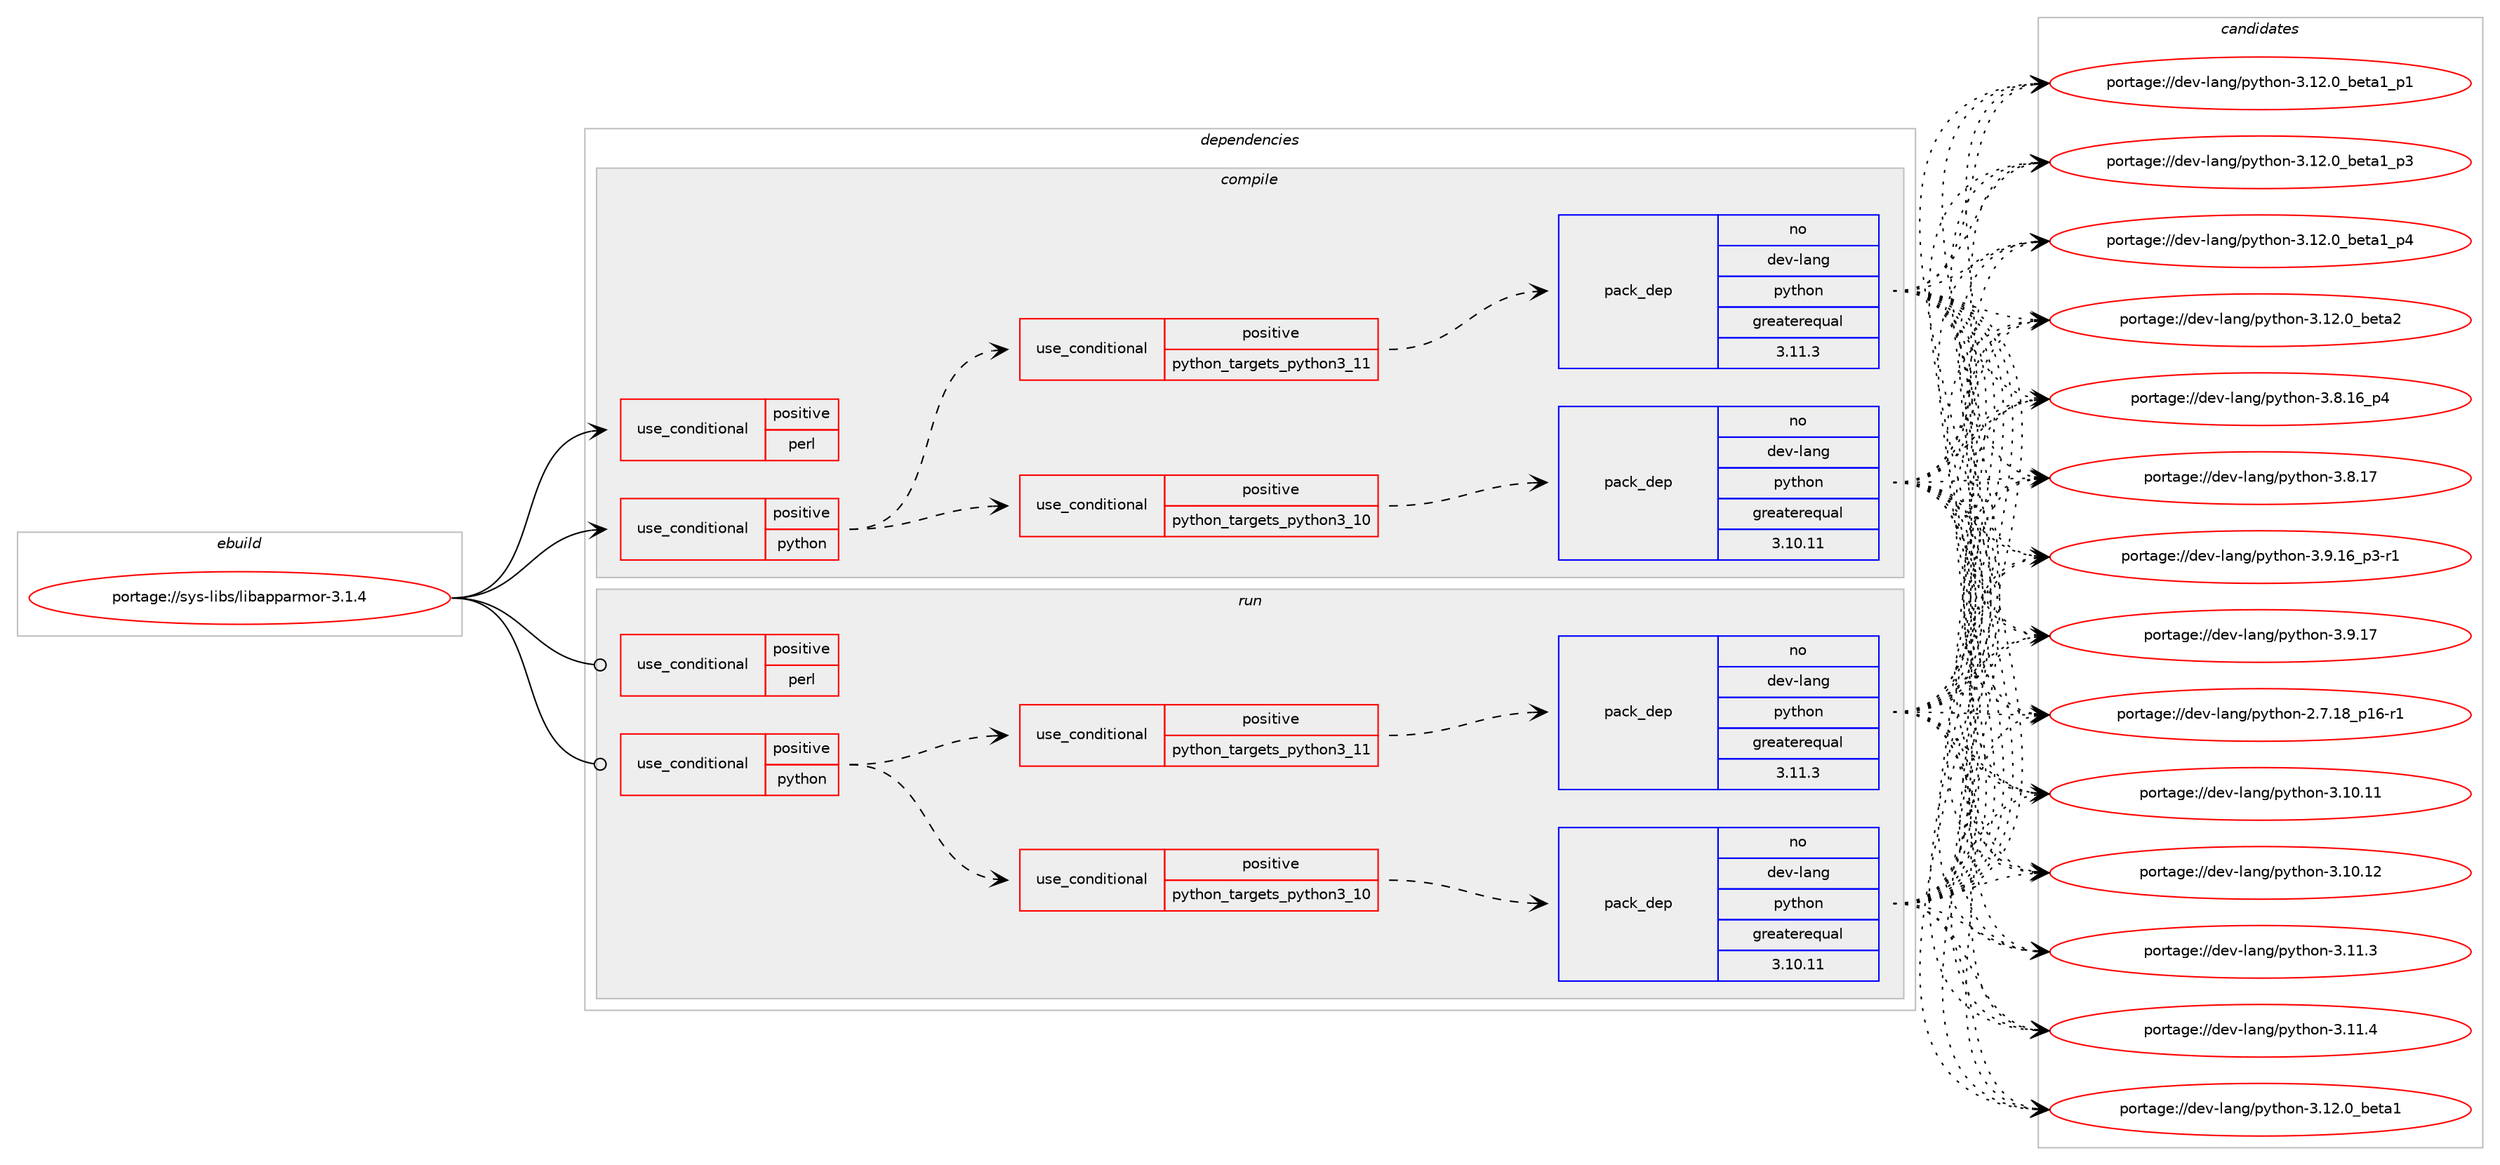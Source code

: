 digraph prolog {

# *************
# Graph options
# *************

newrank=true;
concentrate=true;
compound=true;
graph [rankdir=LR,fontname=Helvetica,fontsize=10,ranksep=1.5];#, ranksep=2.5, nodesep=0.2];
edge  [arrowhead=vee];
node  [fontname=Helvetica,fontsize=10];

# **********
# The ebuild
# **********

subgraph cluster_leftcol {
color=gray;
rank=same;
label=<<i>ebuild</i>>;
id [label="portage://sys-libs/libapparmor-3.1.4", color=red, width=4, href="../sys-libs/libapparmor-3.1.4.svg"];
}

# ****************
# The dependencies
# ****************

subgraph cluster_midcol {
color=gray;
label=<<i>dependencies</i>>;
subgraph cluster_compile {
fillcolor="#eeeeee";
style=filled;
label=<<i>compile</i>>;
subgraph cond1330 {
dependency2277 [label=<<TABLE BORDER="0" CELLBORDER="1" CELLSPACING="0" CELLPADDING="4"><TR><TD ROWSPAN="3" CELLPADDING="10">use_conditional</TD></TR><TR><TD>positive</TD></TR><TR><TD>perl</TD></TR></TABLE>>, shape=none, color=red];
# *** BEGIN UNKNOWN DEPENDENCY TYPE (TODO) ***
# dependency2277 -> package_dependency(portage://sys-libs/libapparmor-3.1.4,install,no,dev-lang,perl,none,[,,],any_same_slot,[])
# *** END UNKNOWN DEPENDENCY TYPE (TODO) ***

}
id:e -> dependency2277:w [weight=20,style="solid",arrowhead="vee"];
subgraph cond1331 {
dependency2278 [label=<<TABLE BORDER="0" CELLBORDER="1" CELLSPACING="0" CELLPADDING="4"><TR><TD ROWSPAN="3" CELLPADDING="10">use_conditional</TD></TR><TR><TD>positive</TD></TR><TR><TD>python</TD></TR></TABLE>>, shape=none, color=red];
subgraph cond1332 {
dependency2279 [label=<<TABLE BORDER="0" CELLBORDER="1" CELLSPACING="0" CELLPADDING="4"><TR><TD ROWSPAN="3" CELLPADDING="10">use_conditional</TD></TR><TR><TD>positive</TD></TR><TR><TD>python_targets_python3_10</TD></TR></TABLE>>, shape=none, color=red];
subgraph pack922 {
dependency2280 [label=<<TABLE BORDER="0" CELLBORDER="1" CELLSPACING="0" CELLPADDING="4" WIDTH="220"><TR><TD ROWSPAN="6" CELLPADDING="30">pack_dep</TD></TR><TR><TD WIDTH="110">no</TD></TR><TR><TD>dev-lang</TD></TR><TR><TD>python</TD></TR><TR><TD>greaterequal</TD></TR><TR><TD>3.10.11</TD></TR></TABLE>>, shape=none, color=blue];
}
dependency2279:e -> dependency2280:w [weight=20,style="dashed",arrowhead="vee"];
}
dependency2278:e -> dependency2279:w [weight=20,style="dashed",arrowhead="vee"];
subgraph cond1333 {
dependency2281 [label=<<TABLE BORDER="0" CELLBORDER="1" CELLSPACING="0" CELLPADDING="4"><TR><TD ROWSPAN="3" CELLPADDING="10">use_conditional</TD></TR><TR><TD>positive</TD></TR><TR><TD>python_targets_python3_11</TD></TR></TABLE>>, shape=none, color=red];
subgraph pack923 {
dependency2282 [label=<<TABLE BORDER="0" CELLBORDER="1" CELLSPACING="0" CELLPADDING="4" WIDTH="220"><TR><TD ROWSPAN="6" CELLPADDING="30">pack_dep</TD></TR><TR><TD WIDTH="110">no</TD></TR><TR><TD>dev-lang</TD></TR><TR><TD>python</TD></TR><TR><TD>greaterequal</TD></TR><TR><TD>3.11.3</TD></TR></TABLE>>, shape=none, color=blue];
}
dependency2281:e -> dependency2282:w [weight=20,style="dashed",arrowhead="vee"];
}
dependency2278:e -> dependency2281:w [weight=20,style="dashed",arrowhead="vee"];
}
id:e -> dependency2278:w [weight=20,style="solid",arrowhead="vee"];
}
subgraph cluster_compileandrun {
fillcolor="#eeeeee";
style=filled;
label=<<i>compile and run</i>>;
}
subgraph cluster_run {
fillcolor="#eeeeee";
style=filled;
label=<<i>run</i>>;
subgraph cond1334 {
dependency2283 [label=<<TABLE BORDER="0" CELLBORDER="1" CELLSPACING="0" CELLPADDING="4"><TR><TD ROWSPAN="3" CELLPADDING="10">use_conditional</TD></TR><TR><TD>positive</TD></TR><TR><TD>perl</TD></TR></TABLE>>, shape=none, color=red];
# *** BEGIN UNKNOWN DEPENDENCY TYPE (TODO) ***
# dependency2283 -> package_dependency(portage://sys-libs/libapparmor-3.1.4,run,no,dev-lang,perl,none,[,,],any_same_slot,[])
# *** END UNKNOWN DEPENDENCY TYPE (TODO) ***

}
id:e -> dependency2283:w [weight=20,style="solid",arrowhead="odot"];
subgraph cond1335 {
dependency2284 [label=<<TABLE BORDER="0" CELLBORDER="1" CELLSPACING="0" CELLPADDING="4"><TR><TD ROWSPAN="3" CELLPADDING="10">use_conditional</TD></TR><TR><TD>positive</TD></TR><TR><TD>python</TD></TR></TABLE>>, shape=none, color=red];
subgraph cond1336 {
dependency2285 [label=<<TABLE BORDER="0" CELLBORDER="1" CELLSPACING="0" CELLPADDING="4"><TR><TD ROWSPAN="3" CELLPADDING="10">use_conditional</TD></TR><TR><TD>positive</TD></TR><TR><TD>python_targets_python3_10</TD></TR></TABLE>>, shape=none, color=red];
subgraph pack924 {
dependency2286 [label=<<TABLE BORDER="0" CELLBORDER="1" CELLSPACING="0" CELLPADDING="4" WIDTH="220"><TR><TD ROWSPAN="6" CELLPADDING="30">pack_dep</TD></TR><TR><TD WIDTH="110">no</TD></TR><TR><TD>dev-lang</TD></TR><TR><TD>python</TD></TR><TR><TD>greaterequal</TD></TR><TR><TD>3.10.11</TD></TR></TABLE>>, shape=none, color=blue];
}
dependency2285:e -> dependency2286:w [weight=20,style="dashed",arrowhead="vee"];
}
dependency2284:e -> dependency2285:w [weight=20,style="dashed",arrowhead="vee"];
subgraph cond1337 {
dependency2287 [label=<<TABLE BORDER="0" CELLBORDER="1" CELLSPACING="0" CELLPADDING="4"><TR><TD ROWSPAN="3" CELLPADDING="10">use_conditional</TD></TR><TR><TD>positive</TD></TR><TR><TD>python_targets_python3_11</TD></TR></TABLE>>, shape=none, color=red];
subgraph pack925 {
dependency2288 [label=<<TABLE BORDER="0" CELLBORDER="1" CELLSPACING="0" CELLPADDING="4" WIDTH="220"><TR><TD ROWSPAN="6" CELLPADDING="30">pack_dep</TD></TR><TR><TD WIDTH="110">no</TD></TR><TR><TD>dev-lang</TD></TR><TR><TD>python</TD></TR><TR><TD>greaterequal</TD></TR><TR><TD>3.11.3</TD></TR></TABLE>>, shape=none, color=blue];
}
dependency2287:e -> dependency2288:w [weight=20,style="dashed",arrowhead="vee"];
}
dependency2284:e -> dependency2287:w [weight=20,style="dashed",arrowhead="vee"];
}
id:e -> dependency2284:w [weight=20,style="solid",arrowhead="odot"];
}
}

# **************
# The candidates
# **************

subgraph cluster_choices {
rank=same;
color=gray;
label=<<i>candidates</i>>;

subgraph choice922 {
color=black;
nodesep=1;
choice100101118451089711010347112121116104111110455046554649569511249544511449 [label="portage://dev-lang/python-2.7.18_p16-r1", color=red, width=4,href="../dev-lang/python-2.7.18_p16-r1.svg"];
choice1001011184510897110103471121211161041111104551464948464949 [label="portage://dev-lang/python-3.10.11", color=red, width=4,href="../dev-lang/python-3.10.11.svg"];
choice1001011184510897110103471121211161041111104551464948464950 [label="portage://dev-lang/python-3.10.12", color=red, width=4,href="../dev-lang/python-3.10.12.svg"];
choice10010111845108971101034711212111610411111045514649494651 [label="portage://dev-lang/python-3.11.3", color=red, width=4,href="../dev-lang/python-3.11.3.svg"];
choice10010111845108971101034711212111610411111045514649494652 [label="portage://dev-lang/python-3.11.4", color=red, width=4,href="../dev-lang/python-3.11.4.svg"];
choice1001011184510897110103471121211161041111104551464950464895981011169749 [label="portage://dev-lang/python-3.12.0_beta1", color=red, width=4,href="../dev-lang/python-3.12.0_beta1.svg"];
choice10010111845108971101034711212111610411111045514649504648959810111697499511249 [label="portage://dev-lang/python-3.12.0_beta1_p1", color=red, width=4,href="../dev-lang/python-3.12.0_beta1_p1.svg"];
choice10010111845108971101034711212111610411111045514649504648959810111697499511251 [label="portage://dev-lang/python-3.12.0_beta1_p3", color=red, width=4,href="../dev-lang/python-3.12.0_beta1_p3.svg"];
choice10010111845108971101034711212111610411111045514649504648959810111697499511252 [label="portage://dev-lang/python-3.12.0_beta1_p4", color=red, width=4,href="../dev-lang/python-3.12.0_beta1_p4.svg"];
choice1001011184510897110103471121211161041111104551464950464895981011169750 [label="portage://dev-lang/python-3.12.0_beta2", color=red, width=4,href="../dev-lang/python-3.12.0_beta2.svg"];
choice100101118451089711010347112121116104111110455146564649549511252 [label="portage://dev-lang/python-3.8.16_p4", color=red, width=4,href="../dev-lang/python-3.8.16_p4.svg"];
choice10010111845108971101034711212111610411111045514656464955 [label="portage://dev-lang/python-3.8.17", color=red, width=4,href="../dev-lang/python-3.8.17.svg"];
choice1001011184510897110103471121211161041111104551465746495495112514511449 [label="portage://dev-lang/python-3.9.16_p3-r1", color=red, width=4,href="../dev-lang/python-3.9.16_p3-r1.svg"];
choice10010111845108971101034711212111610411111045514657464955 [label="portage://dev-lang/python-3.9.17", color=red, width=4,href="../dev-lang/python-3.9.17.svg"];
dependency2280:e -> choice100101118451089711010347112121116104111110455046554649569511249544511449:w [style=dotted,weight="100"];
dependency2280:e -> choice1001011184510897110103471121211161041111104551464948464949:w [style=dotted,weight="100"];
dependency2280:e -> choice1001011184510897110103471121211161041111104551464948464950:w [style=dotted,weight="100"];
dependency2280:e -> choice10010111845108971101034711212111610411111045514649494651:w [style=dotted,weight="100"];
dependency2280:e -> choice10010111845108971101034711212111610411111045514649494652:w [style=dotted,weight="100"];
dependency2280:e -> choice1001011184510897110103471121211161041111104551464950464895981011169749:w [style=dotted,weight="100"];
dependency2280:e -> choice10010111845108971101034711212111610411111045514649504648959810111697499511249:w [style=dotted,weight="100"];
dependency2280:e -> choice10010111845108971101034711212111610411111045514649504648959810111697499511251:w [style=dotted,weight="100"];
dependency2280:e -> choice10010111845108971101034711212111610411111045514649504648959810111697499511252:w [style=dotted,weight="100"];
dependency2280:e -> choice1001011184510897110103471121211161041111104551464950464895981011169750:w [style=dotted,weight="100"];
dependency2280:e -> choice100101118451089711010347112121116104111110455146564649549511252:w [style=dotted,weight="100"];
dependency2280:e -> choice10010111845108971101034711212111610411111045514656464955:w [style=dotted,weight="100"];
dependency2280:e -> choice1001011184510897110103471121211161041111104551465746495495112514511449:w [style=dotted,weight="100"];
dependency2280:e -> choice10010111845108971101034711212111610411111045514657464955:w [style=dotted,weight="100"];
}
subgraph choice923 {
color=black;
nodesep=1;
choice100101118451089711010347112121116104111110455046554649569511249544511449 [label="portage://dev-lang/python-2.7.18_p16-r1", color=red, width=4,href="../dev-lang/python-2.7.18_p16-r1.svg"];
choice1001011184510897110103471121211161041111104551464948464949 [label="portage://dev-lang/python-3.10.11", color=red, width=4,href="../dev-lang/python-3.10.11.svg"];
choice1001011184510897110103471121211161041111104551464948464950 [label="portage://dev-lang/python-3.10.12", color=red, width=4,href="../dev-lang/python-3.10.12.svg"];
choice10010111845108971101034711212111610411111045514649494651 [label="portage://dev-lang/python-3.11.3", color=red, width=4,href="../dev-lang/python-3.11.3.svg"];
choice10010111845108971101034711212111610411111045514649494652 [label="portage://dev-lang/python-3.11.4", color=red, width=4,href="../dev-lang/python-3.11.4.svg"];
choice1001011184510897110103471121211161041111104551464950464895981011169749 [label="portage://dev-lang/python-3.12.0_beta1", color=red, width=4,href="../dev-lang/python-3.12.0_beta1.svg"];
choice10010111845108971101034711212111610411111045514649504648959810111697499511249 [label="portage://dev-lang/python-3.12.0_beta1_p1", color=red, width=4,href="../dev-lang/python-3.12.0_beta1_p1.svg"];
choice10010111845108971101034711212111610411111045514649504648959810111697499511251 [label="portage://dev-lang/python-3.12.0_beta1_p3", color=red, width=4,href="../dev-lang/python-3.12.0_beta1_p3.svg"];
choice10010111845108971101034711212111610411111045514649504648959810111697499511252 [label="portage://dev-lang/python-3.12.0_beta1_p4", color=red, width=4,href="../dev-lang/python-3.12.0_beta1_p4.svg"];
choice1001011184510897110103471121211161041111104551464950464895981011169750 [label="portage://dev-lang/python-3.12.0_beta2", color=red, width=4,href="../dev-lang/python-3.12.0_beta2.svg"];
choice100101118451089711010347112121116104111110455146564649549511252 [label="portage://dev-lang/python-3.8.16_p4", color=red, width=4,href="../dev-lang/python-3.8.16_p4.svg"];
choice10010111845108971101034711212111610411111045514656464955 [label="portage://dev-lang/python-3.8.17", color=red, width=4,href="../dev-lang/python-3.8.17.svg"];
choice1001011184510897110103471121211161041111104551465746495495112514511449 [label="portage://dev-lang/python-3.9.16_p3-r1", color=red, width=4,href="../dev-lang/python-3.9.16_p3-r1.svg"];
choice10010111845108971101034711212111610411111045514657464955 [label="portage://dev-lang/python-3.9.17", color=red, width=4,href="../dev-lang/python-3.9.17.svg"];
dependency2282:e -> choice100101118451089711010347112121116104111110455046554649569511249544511449:w [style=dotted,weight="100"];
dependency2282:e -> choice1001011184510897110103471121211161041111104551464948464949:w [style=dotted,weight="100"];
dependency2282:e -> choice1001011184510897110103471121211161041111104551464948464950:w [style=dotted,weight="100"];
dependency2282:e -> choice10010111845108971101034711212111610411111045514649494651:w [style=dotted,weight="100"];
dependency2282:e -> choice10010111845108971101034711212111610411111045514649494652:w [style=dotted,weight="100"];
dependency2282:e -> choice1001011184510897110103471121211161041111104551464950464895981011169749:w [style=dotted,weight="100"];
dependency2282:e -> choice10010111845108971101034711212111610411111045514649504648959810111697499511249:w [style=dotted,weight="100"];
dependency2282:e -> choice10010111845108971101034711212111610411111045514649504648959810111697499511251:w [style=dotted,weight="100"];
dependency2282:e -> choice10010111845108971101034711212111610411111045514649504648959810111697499511252:w [style=dotted,weight="100"];
dependency2282:e -> choice1001011184510897110103471121211161041111104551464950464895981011169750:w [style=dotted,weight="100"];
dependency2282:e -> choice100101118451089711010347112121116104111110455146564649549511252:w [style=dotted,weight="100"];
dependency2282:e -> choice10010111845108971101034711212111610411111045514656464955:w [style=dotted,weight="100"];
dependency2282:e -> choice1001011184510897110103471121211161041111104551465746495495112514511449:w [style=dotted,weight="100"];
dependency2282:e -> choice10010111845108971101034711212111610411111045514657464955:w [style=dotted,weight="100"];
}
subgraph choice924 {
color=black;
nodesep=1;
choice100101118451089711010347112121116104111110455046554649569511249544511449 [label="portage://dev-lang/python-2.7.18_p16-r1", color=red, width=4,href="../dev-lang/python-2.7.18_p16-r1.svg"];
choice1001011184510897110103471121211161041111104551464948464949 [label="portage://dev-lang/python-3.10.11", color=red, width=4,href="../dev-lang/python-3.10.11.svg"];
choice1001011184510897110103471121211161041111104551464948464950 [label="portage://dev-lang/python-3.10.12", color=red, width=4,href="../dev-lang/python-3.10.12.svg"];
choice10010111845108971101034711212111610411111045514649494651 [label="portage://dev-lang/python-3.11.3", color=red, width=4,href="../dev-lang/python-3.11.3.svg"];
choice10010111845108971101034711212111610411111045514649494652 [label="portage://dev-lang/python-3.11.4", color=red, width=4,href="../dev-lang/python-3.11.4.svg"];
choice1001011184510897110103471121211161041111104551464950464895981011169749 [label="portage://dev-lang/python-3.12.0_beta1", color=red, width=4,href="../dev-lang/python-3.12.0_beta1.svg"];
choice10010111845108971101034711212111610411111045514649504648959810111697499511249 [label="portage://dev-lang/python-3.12.0_beta1_p1", color=red, width=4,href="../dev-lang/python-3.12.0_beta1_p1.svg"];
choice10010111845108971101034711212111610411111045514649504648959810111697499511251 [label="portage://dev-lang/python-3.12.0_beta1_p3", color=red, width=4,href="../dev-lang/python-3.12.0_beta1_p3.svg"];
choice10010111845108971101034711212111610411111045514649504648959810111697499511252 [label="portage://dev-lang/python-3.12.0_beta1_p4", color=red, width=4,href="../dev-lang/python-3.12.0_beta1_p4.svg"];
choice1001011184510897110103471121211161041111104551464950464895981011169750 [label="portage://dev-lang/python-3.12.0_beta2", color=red, width=4,href="../dev-lang/python-3.12.0_beta2.svg"];
choice100101118451089711010347112121116104111110455146564649549511252 [label="portage://dev-lang/python-3.8.16_p4", color=red, width=4,href="../dev-lang/python-3.8.16_p4.svg"];
choice10010111845108971101034711212111610411111045514656464955 [label="portage://dev-lang/python-3.8.17", color=red, width=4,href="../dev-lang/python-3.8.17.svg"];
choice1001011184510897110103471121211161041111104551465746495495112514511449 [label="portage://dev-lang/python-3.9.16_p3-r1", color=red, width=4,href="../dev-lang/python-3.9.16_p3-r1.svg"];
choice10010111845108971101034711212111610411111045514657464955 [label="portage://dev-lang/python-3.9.17", color=red, width=4,href="../dev-lang/python-3.9.17.svg"];
dependency2286:e -> choice100101118451089711010347112121116104111110455046554649569511249544511449:w [style=dotted,weight="100"];
dependency2286:e -> choice1001011184510897110103471121211161041111104551464948464949:w [style=dotted,weight="100"];
dependency2286:e -> choice1001011184510897110103471121211161041111104551464948464950:w [style=dotted,weight="100"];
dependency2286:e -> choice10010111845108971101034711212111610411111045514649494651:w [style=dotted,weight="100"];
dependency2286:e -> choice10010111845108971101034711212111610411111045514649494652:w [style=dotted,weight="100"];
dependency2286:e -> choice1001011184510897110103471121211161041111104551464950464895981011169749:w [style=dotted,weight="100"];
dependency2286:e -> choice10010111845108971101034711212111610411111045514649504648959810111697499511249:w [style=dotted,weight="100"];
dependency2286:e -> choice10010111845108971101034711212111610411111045514649504648959810111697499511251:w [style=dotted,weight="100"];
dependency2286:e -> choice10010111845108971101034711212111610411111045514649504648959810111697499511252:w [style=dotted,weight="100"];
dependency2286:e -> choice1001011184510897110103471121211161041111104551464950464895981011169750:w [style=dotted,weight="100"];
dependency2286:e -> choice100101118451089711010347112121116104111110455146564649549511252:w [style=dotted,weight="100"];
dependency2286:e -> choice10010111845108971101034711212111610411111045514656464955:w [style=dotted,weight="100"];
dependency2286:e -> choice1001011184510897110103471121211161041111104551465746495495112514511449:w [style=dotted,weight="100"];
dependency2286:e -> choice10010111845108971101034711212111610411111045514657464955:w [style=dotted,weight="100"];
}
subgraph choice925 {
color=black;
nodesep=1;
choice100101118451089711010347112121116104111110455046554649569511249544511449 [label="portage://dev-lang/python-2.7.18_p16-r1", color=red, width=4,href="../dev-lang/python-2.7.18_p16-r1.svg"];
choice1001011184510897110103471121211161041111104551464948464949 [label="portage://dev-lang/python-3.10.11", color=red, width=4,href="../dev-lang/python-3.10.11.svg"];
choice1001011184510897110103471121211161041111104551464948464950 [label="portage://dev-lang/python-3.10.12", color=red, width=4,href="../dev-lang/python-3.10.12.svg"];
choice10010111845108971101034711212111610411111045514649494651 [label="portage://dev-lang/python-3.11.3", color=red, width=4,href="../dev-lang/python-3.11.3.svg"];
choice10010111845108971101034711212111610411111045514649494652 [label="portage://dev-lang/python-3.11.4", color=red, width=4,href="../dev-lang/python-3.11.4.svg"];
choice1001011184510897110103471121211161041111104551464950464895981011169749 [label="portage://dev-lang/python-3.12.0_beta1", color=red, width=4,href="../dev-lang/python-3.12.0_beta1.svg"];
choice10010111845108971101034711212111610411111045514649504648959810111697499511249 [label="portage://dev-lang/python-3.12.0_beta1_p1", color=red, width=4,href="../dev-lang/python-3.12.0_beta1_p1.svg"];
choice10010111845108971101034711212111610411111045514649504648959810111697499511251 [label="portage://dev-lang/python-3.12.0_beta1_p3", color=red, width=4,href="../dev-lang/python-3.12.0_beta1_p3.svg"];
choice10010111845108971101034711212111610411111045514649504648959810111697499511252 [label="portage://dev-lang/python-3.12.0_beta1_p4", color=red, width=4,href="../dev-lang/python-3.12.0_beta1_p4.svg"];
choice1001011184510897110103471121211161041111104551464950464895981011169750 [label="portage://dev-lang/python-3.12.0_beta2", color=red, width=4,href="../dev-lang/python-3.12.0_beta2.svg"];
choice100101118451089711010347112121116104111110455146564649549511252 [label="portage://dev-lang/python-3.8.16_p4", color=red, width=4,href="../dev-lang/python-3.8.16_p4.svg"];
choice10010111845108971101034711212111610411111045514656464955 [label="portage://dev-lang/python-3.8.17", color=red, width=4,href="../dev-lang/python-3.8.17.svg"];
choice1001011184510897110103471121211161041111104551465746495495112514511449 [label="portage://dev-lang/python-3.9.16_p3-r1", color=red, width=4,href="../dev-lang/python-3.9.16_p3-r1.svg"];
choice10010111845108971101034711212111610411111045514657464955 [label="portage://dev-lang/python-3.9.17", color=red, width=4,href="../dev-lang/python-3.9.17.svg"];
dependency2288:e -> choice100101118451089711010347112121116104111110455046554649569511249544511449:w [style=dotted,weight="100"];
dependency2288:e -> choice1001011184510897110103471121211161041111104551464948464949:w [style=dotted,weight="100"];
dependency2288:e -> choice1001011184510897110103471121211161041111104551464948464950:w [style=dotted,weight="100"];
dependency2288:e -> choice10010111845108971101034711212111610411111045514649494651:w [style=dotted,weight="100"];
dependency2288:e -> choice10010111845108971101034711212111610411111045514649494652:w [style=dotted,weight="100"];
dependency2288:e -> choice1001011184510897110103471121211161041111104551464950464895981011169749:w [style=dotted,weight="100"];
dependency2288:e -> choice10010111845108971101034711212111610411111045514649504648959810111697499511249:w [style=dotted,weight="100"];
dependency2288:e -> choice10010111845108971101034711212111610411111045514649504648959810111697499511251:w [style=dotted,weight="100"];
dependency2288:e -> choice10010111845108971101034711212111610411111045514649504648959810111697499511252:w [style=dotted,weight="100"];
dependency2288:e -> choice1001011184510897110103471121211161041111104551464950464895981011169750:w [style=dotted,weight="100"];
dependency2288:e -> choice100101118451089711010347112121116104111110455146564649549511252:w [style=dotted,weight="100"];
dependency2288:e -> choice10010111845108971101034711212111610411111045514656464955:w [style=dotted,weight="100"];
dependency2288:e -> choice1001011184510897110103471121211161041111104551465746495495112514511449:w [style=dotted,weight="100"];
dependency2288:e -> choice10010111845108971101034711212111610411111045514657464955:w [style=dotted,weight="100"];
}
}

}
